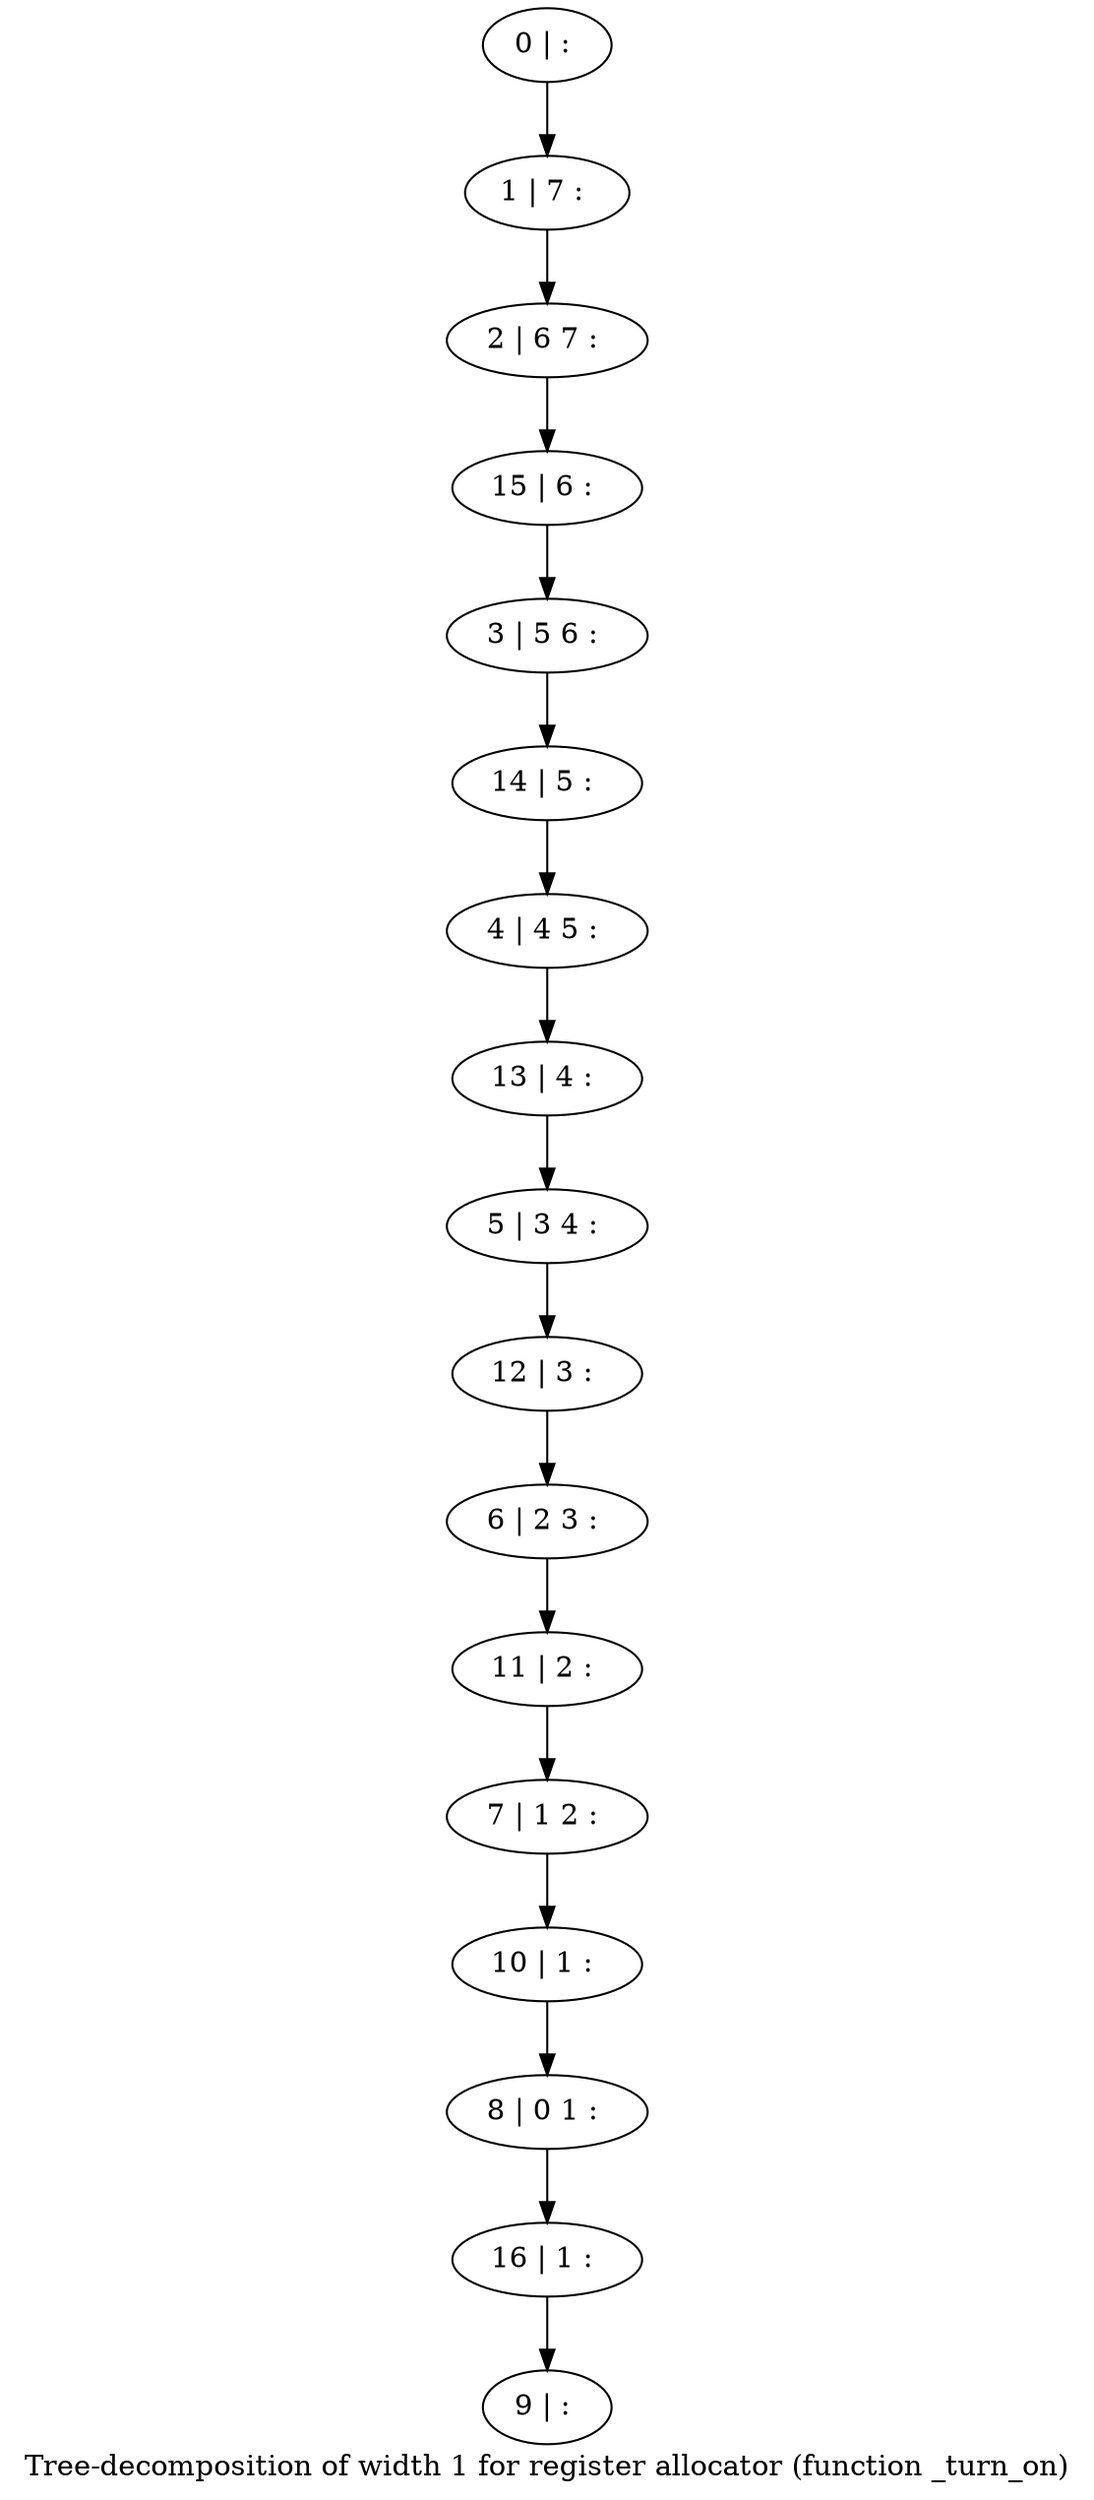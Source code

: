 digraph G {
graph [label="Tree-decomposition of width 1 for register allocator (function _turn_on)"]
0[label="0 | : "];
1[label="1 | 7 : "];
2[label="2 | 6 7 : "];
3[label="3 | 5 6 : "];
4[label="4 | 4 5 : "];
5[label="5 | 3 4 : "];
6[label="6 | 2 3 : "];
7[label="7 | 1 2 : "];
8[label="8 | 0 1 : "];
9[label="9 | : "];
10[label="10 | 1 : "];
11[label="11 | 2 : "];
12[label="12 | 3 : "];
13[label="13 | 4 : "];
14[label="14 | 5 : "];
15[label="15 | 6 : "];
16[label="16 | 1 : "];
0->1 ;
1->2 ;
10->8 ;
7->10 ;
11->7 ;
6->11 ;
12->6 ;
5->12 ;
13->5 ;
4->13 ;
14->4 ;
3->14 ;
15->3 ;
2->15 ;
16->9 ;
8->16 ;
}
